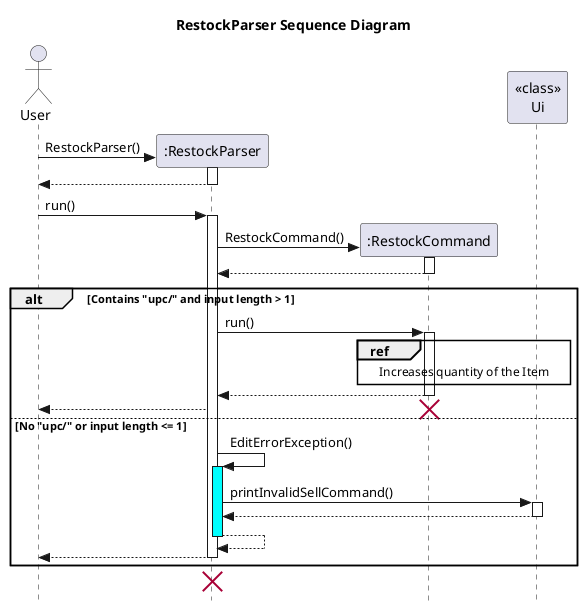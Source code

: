 @startuml
'https://plantuml.com/sequence-diagram
title RestockParser Sequence Diagram

skinparam style strictuml
actor User
participant ":RestockParser"
User -> ":RestockParser" **:RestockParser()
activate ":RestockParser"
":RestockParser" --> User
deactivate ":RestockParser"
User->":RestockParser":run()
activate ":RestockParser"
":RestockParser" -> ":RestockCommand" **:RestockCommand()
activate ":RestockCommand"
":RestockCommand" --> ":RestockParser"
deactivate ":RestockCommand"


alt Contains "upc/" and input length > 1
    ":RestockParser"->":RestockCommand": run()
    activate ":RestockCommand"
    ref over ":RestockCommand","<<class>>\nUi": Increases quantity of the Item
    ":RestockCommand"-->":RestockParser":
    deactivate ":RestockCommand"
    ":RestockParser"-->User:
    destroy ":RestockCommand"


else No "upc/" or input length <= 1
    ":RestockParser"->":RestockParser": EditErrorException()
    activate ":RestockParser" #Cyan
    ":RestockParser"->"<<class>>\nUi":printInvalidSellCommand()
    activate "<<class>>\nUi"
    "<<class>>\nUi"-->":RestockParser":
    deactivate "<<class>>\nUi"
    ":RestockParser"-->":RestockParser":
    deactivate ":RestockParser"
    ":RestockParser"-->User:
    deactivate ":RestockParser"
end


deactivate ":RestockParser"
destroy ":RestockParser"
@enduml
